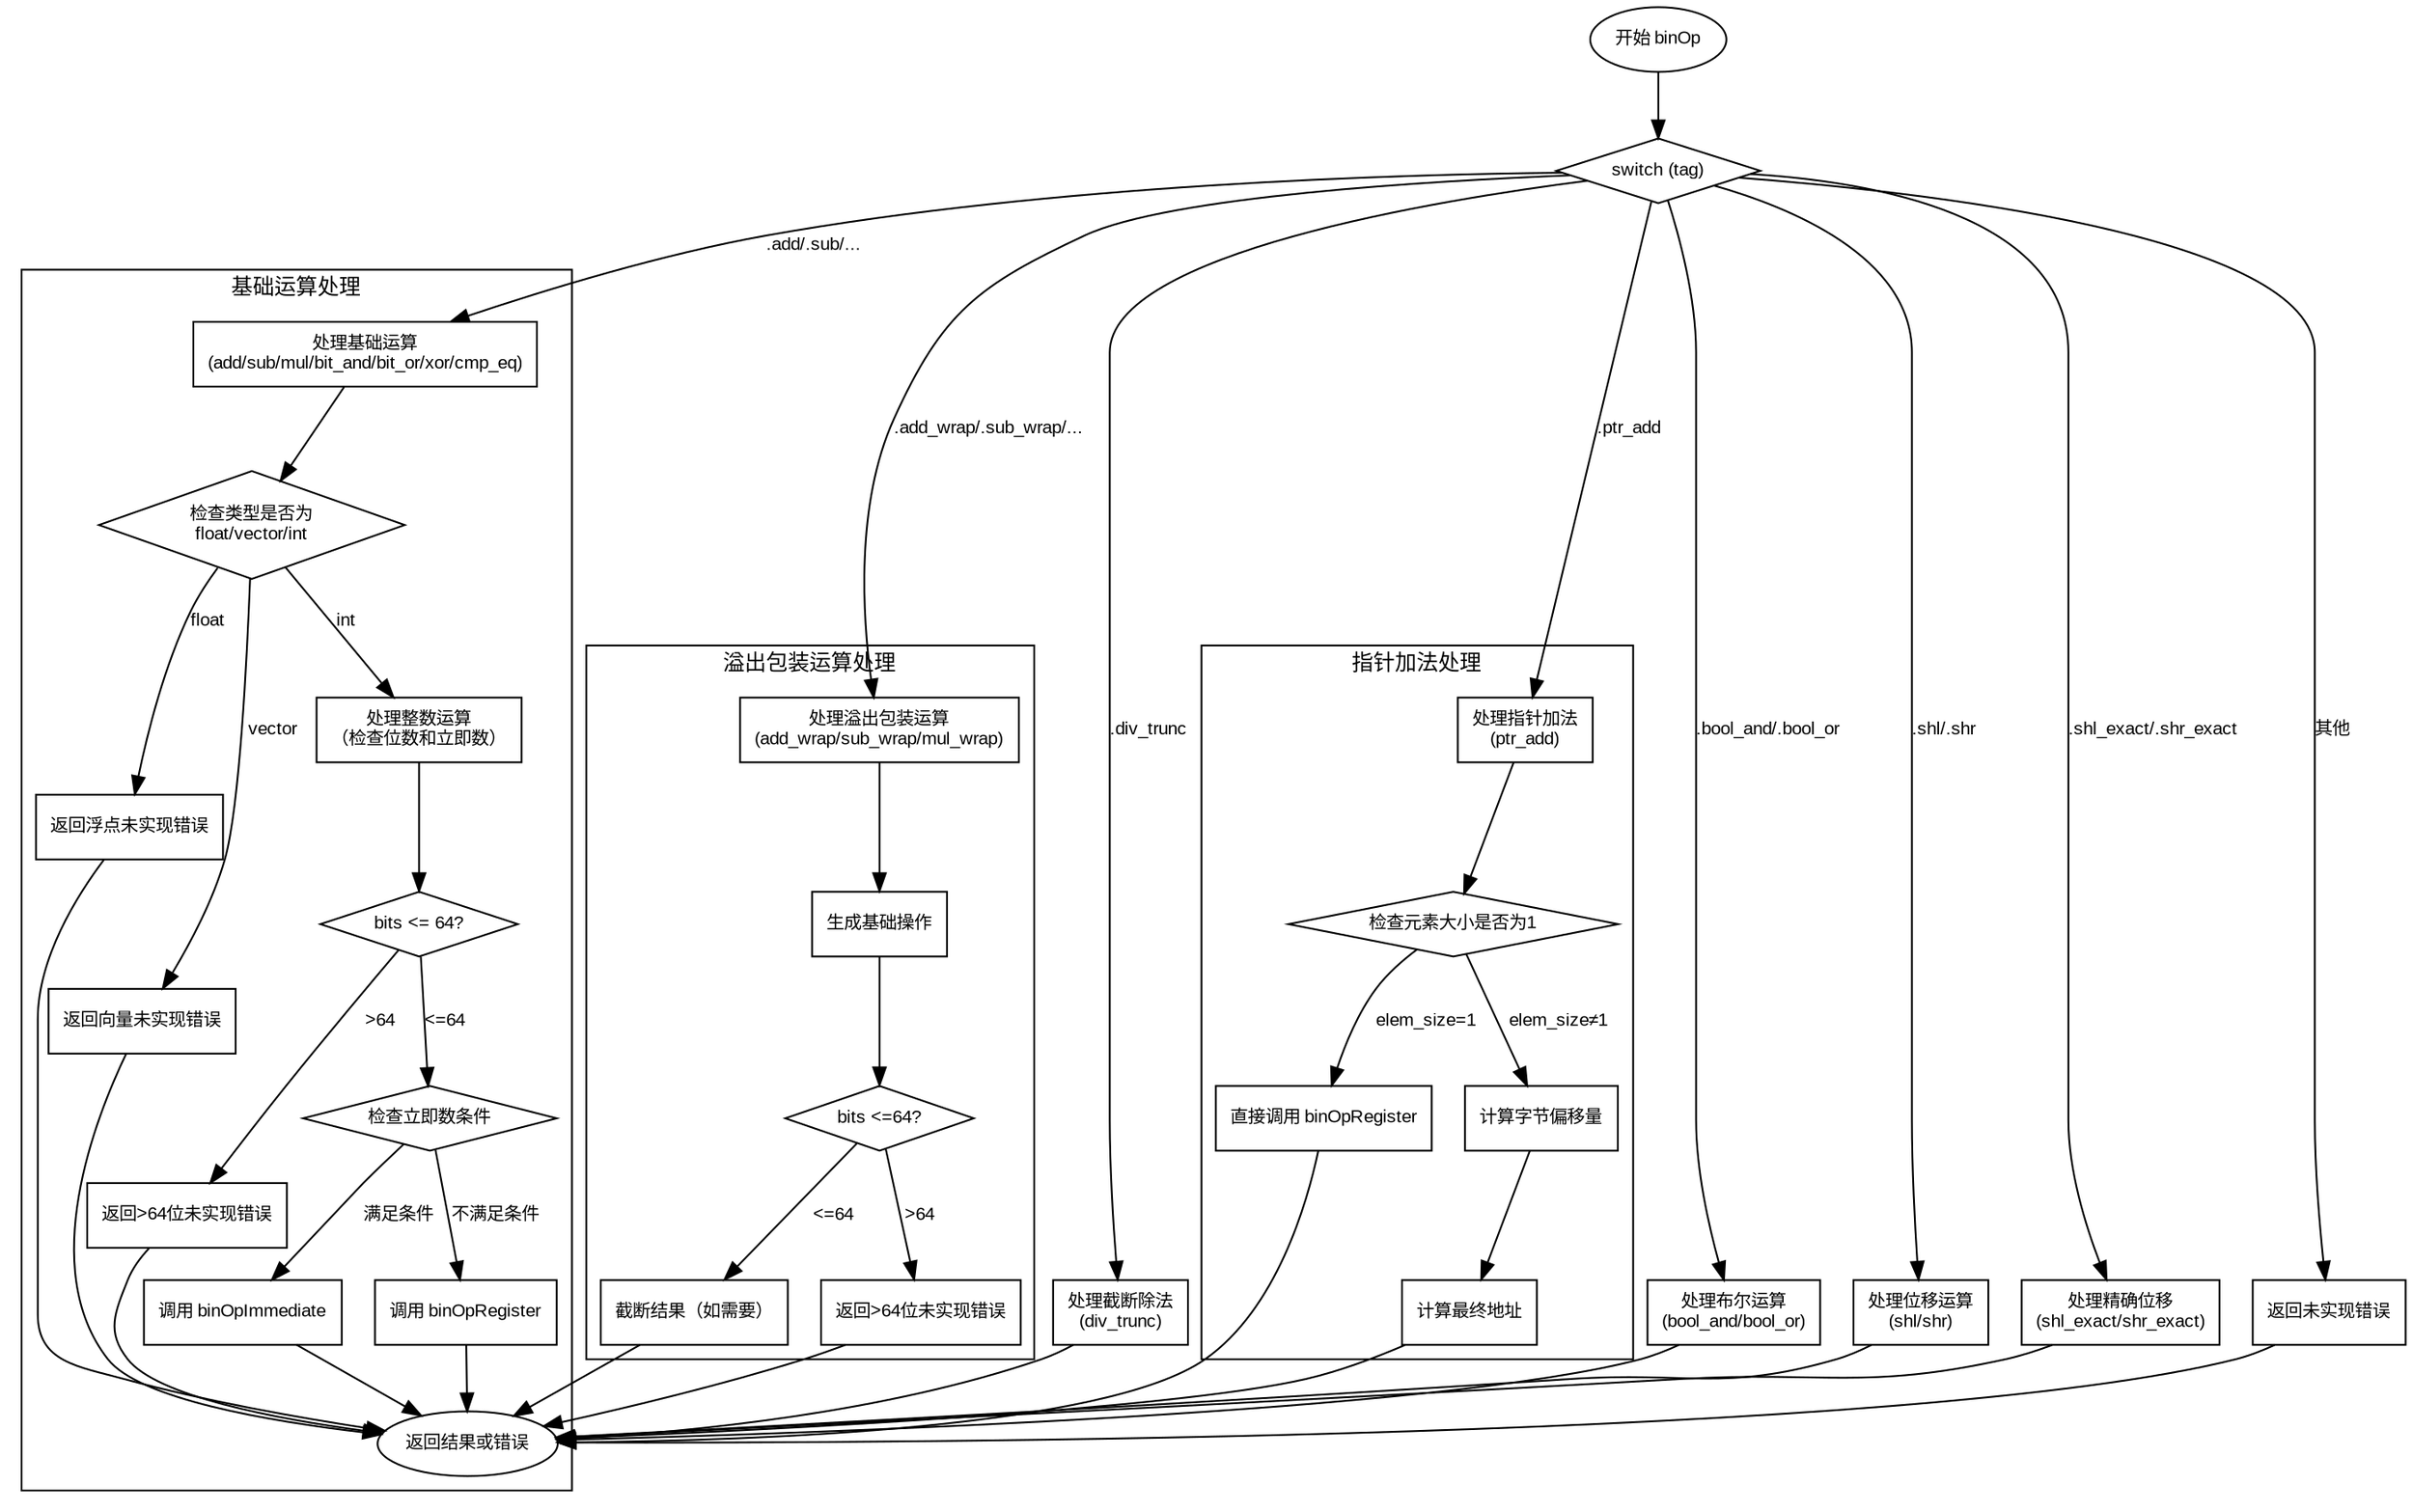 
digraph binOp_flowchart {
    graph [fontname="Arial", fontsize=12, rankdir=TB];
    node [fontname="Arial", fontsize=10, shape=rectangle];
    edge [fontname="Arial", fontsize=10];

    start [label="开始 binOp", shape=ellipse];
    end [label="返回结果或错误", shape=ellipse];

    switch_tag [label="switch (tag)", shape=diamond];
    handle_basic_ops [label="处理基础运算\n(add/sub/mul/bit_and/bit_or/xor/cmp_eq)", shape=box];
    handle_wrap_ops [label="处理溢出包装运算\n(add_wrap/sub_wrap/mul_wrap)", shape=box];
    handle_div_trunc [label="处理截断除法\n(div_trunc)", shape=box];
    handle_ptr_add [label="处理指针加法\n(ptr_add)", shape=box];
    handle_bool_ops [label="处理布尔运算\n(bool_and/bool_or)", shape=box];
    handle_shift_ops [label="处理位移运算\n(shl/shr)", shape=box];
    handle_exact_shifts [label="处理精确位移\n(shl_exact/shr_exact)", shape=box];
    default_case [label="返回未实现错误", shape=box];

    start -> switch_tag;

    switch_tag -> handle_basic_ops [label=".add/.sub/..."];
    switch_tag -> handle_wrap_ops [label=".add_wrap/.sub_wrap/..."];
    switch_tag -> handle_div_trunc [label=".div_trunc"];
    switch_tag -> handle_ptr_add [label=".ptr_add"];
    switch_tag -> handle_bool_ops [label=".bool_and/.bool_or"];
    switch_tag -> handle_shift_ops [label=".shl/.shr"];
    switch_tag -> handle_exact_shifts [label=".shl_exact/.shr_exact"];
    switch_tag -> default_case [label="其他"];

    subgraph cluster_basic_ops {
        label="基础运算处理";
        basic_type_check [label="检查类型是否为\nfloat/vector/int", shape=diamond];
        handle_float [label="返回浮点未实现错误", shape=box];
        handle_vector [label="返回向量未实现错误", shape=box];
        handle_int [label="处理整数运算\n（检查位数和立即数）", shape=box];
        check_bits [label="bits <= 64?", shape=diamond];
        handle_large_int [label="返回>64位未实现错误", shape=box];
        check_immediate [label="检查立即数条件", shape=diamond];
        call_immediate [label="调用 binOpImmediate", shape=box];
        call_register [label="调用 binOpRegister", shape=box];
        
        handle_basic_ops -> basic_type_check;
        basic_type_check -> handle_float [label="float"];
        basic_type_check -> handle_vector [label="vector"];
        basic_type_check -> handle_int [label="int"];
        handle_int -> check_bits;
        check_bits -> handle_large_int [label=">64"];
        check_bits -> check_immediate [label="<=64"];
        check_immediate -> call_immediate [label="满足条件"];
        check_immediate -> call_register [label="不满足条件"];
        handle_float -> end;
        handle_vector -> end;
        handle_large_int -> end;
        call_immediate -> end;
        call_register -> end;
    }

    subgraph cluster_wrap_ops {
        label="溢出包装运算处理";
        wrap_generate_base [label="生成基础操作", shape=box];
        wrap_truncate [label="截断结果（如需要）", shape=box];
        check_wrap_bits [label="bits <=64?", shape=diamond];
        wrap_large_int [label="返回>64位未实现错误", shape=box];
        
        handle_wrap_ops -> wrap_generate_base;
        wrap_generate_base -> check_wrap_bits;
        check_wrap_bits -> wrap_truncate [label="<=64"];
        check_wrap_bits -> wrap_large_int [label=">64"];
        wrap_truncate -> end;
        wrap_large_int -> end;
    }

    subgraph cluster_ptr_add {
        label="指针加法处理";
        ptr_check_elem_size [label="检查元素大小是否为1", shape=diamond];
        ptr_call_base_op [label="直接调用 binOpRegister", shape=box];
        ptr_calc_offset [label="计算字节偏移量", shape=box];
        ptr_call_addr [label="计算最终地址", shape=box];
        
        handle_ptr_add -> ptr_check_elem_size;
        ptr_check_elem_size -> ptr_call_base_op [label="elem_size=1"];
        ptr_check_elem_size -> ptr_calc_offset [label="elem_size≠1"];
        ptr_calc_offset -> ptr_call_addr;
        ptr_call_addr -> end;
        ptr_call_base_op -> end;
    }

    handle_div_trunc -> end;
    handle_bool_ops -> end;
    handle_shift_ops -> end;
    handle_exact_shifts -> end;
    default_case -> end;
}
